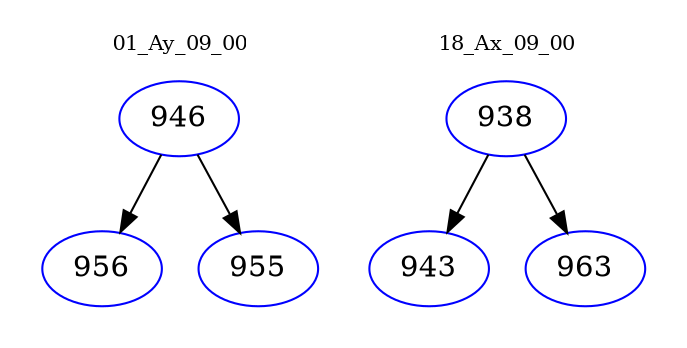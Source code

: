 digraph{
subgraph cluster_0 {
color = white
label = "01_Ay_09_00";
fontsize=10;
T0_946 [label="946", color="blue"]
T0_946 -> T0_956 [color="black"]
T0_956 [label="956", color="blue"]
T0_946 -> T0_955 [color="black"]
T0_955 [label="955", color="blue"]
}
subgraph cluster_1 {
color = white
label = "18_Ax_09_00";
fontsize=10;
T1_938 [label="938", color="blue"]
T1_938 -> T1_943 [color="black"]
T1_943 [label="943", color="blue"]
T1_938 -> T1_963 [color="black"]
T1_963 [label="963", color="blue"]
}
}
